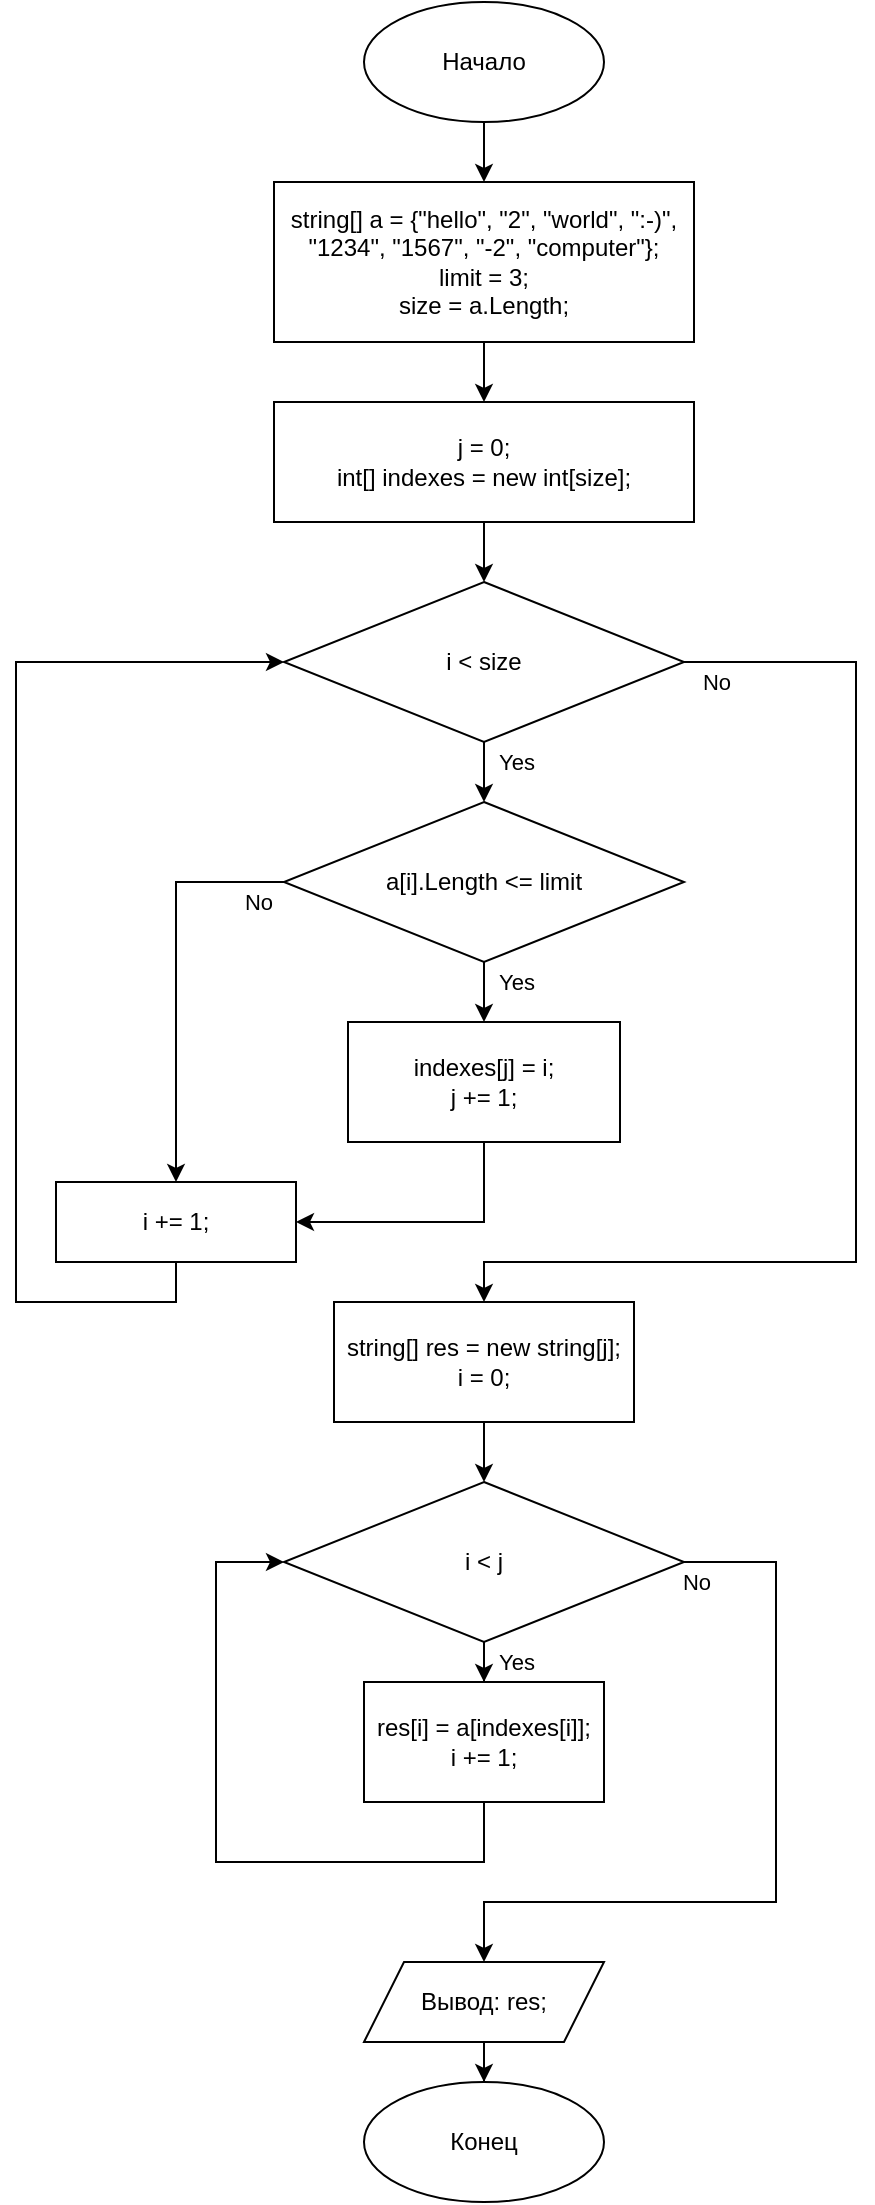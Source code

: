 <mxfile version="20.4.0" type="device"><diagram id="0kKz-xODpbuEmqo7hqX_" name="Page-1"><mxGraphModel dx="1137" dy="792" grid="1" gridSize="10" guides="1" tooltips="1" connect="1" arrows="1" fold="1" page="1" pageScale="1" pageWidth="827" pageHeight="1169" math="0" shadow="0"><root><mxCell id="0"/><mxCell id="1" parent="0"/><mxCell id="UsfTrf9pDwwnK-8_b3LX-17" style="edgeStyle=orthogonalEdgeStyle;rounded=0;orthogonalLoop=1;jettySize=auto;html=1;entryX=0.5;entryY=0;entryDx=0;entryDy=0;" edge="1" parent="1" source="UsfTrf9pDwwnK-8_b3LX-1" target="UsfTrf9pDwwnK-8_b3LX-2"><mxGeometry relative="1" as="geometry"/></mxCell><mxCell id="UsfTrf9pDwwnK-8_b3LX-1" value="Начало" style="ellipse;whiteSpace=wrap;html=1;" vertex="1" parent="1"><mxGeometry x="354" y="10" width="120" height="60" as="geometry"/></mxCell><mxCell id="UsfTrf9pDwwnK-8_b3LX-18" style="edgeStyle=orthogonalEdgeStyle;rounded=0;orthogonalLoop=1;jettySize=auto;html=1;entryX=0.5;entryY=0;entryDx=0;entryDy=0;" edge="1" parent="1" source="UsfTrf9pDwwnK-8_b3LX-2" target="UsfTrf9pDwwnK-8_b3LX-3"><mxGeometry relative="1" as="geometry"/></mxCell><mxCell id="UsfTrf9pDwwnK-8_b3LX-2" value="string[] a = {&quot;hello&quot;, &quot;2&quot;, &quot;world&quot;, &quot;:-)&quot;, &quot;1234&quot;, &quot;1567&quot;, &quot;-2&quot;, &quot;computer&quot;};&lt;br&gt;limit = 3;&lt;br&gt;size = a.Length;" style="rounded=0;whiteSpace=wrap;html=1;" vertex="1" parent="1"><mxGeometry x="309" y="100" width="210" height="80" as="geometry"/></mxCell><mxCell id="UsfTrf9pDwwnK-8_b3LX-19" style="edgeStyle=orthogonalEdgeStyle;rounded=0;orthogonalLoop=1;jettySize=auto;html=1;entryX=0.5;entryY=0;entryDx=0;entryDy=0;" edge="1" parent="1" source="UsfTrf9pDwwnK-8_b3LX-3" target="UsfTrf9pDwwnK-8_b3LX-4"><mxGeometry relative="1" as="geometry"/></mxCell><mxCell id="UsfTrf9pDwwnK-8_b3LX-3" value="j = 0;&lt;br&gt;int[] indexes = new int[size];" style="rounded=0;whiteSpace=wrap;html=1;" vertex="1" parent="1"><mxGeometry x="309" y="210" width="210" height="60" as="geometry"/></mxCell><mxCell id="UsfTrf9pDwwnK-8_b3LX-20" value="Yes" style="edgeStyle=orthogonalEdgeStyle;rounded=0;orthogonalLoop=1;jettySize=auto;html=1;entryX=0.5;entryY=0;entryDx=0;entryDy=0;" edge="1" parent="1" source="UsfTrf9pDwwnK-8_b3LX-4" target="UsfTrf9pDwwnK-8_b3LX-5"><mxGeometry x="0.2" y="16" relative="1" as="geometry"><mxPoint as="offset"/></mxGeometry></mxCell><mxCell id="UsfTrf9pDwwnK-8_b3LX-26" style="edgeStyle=orthogonalEdgeStyle;rounded=0;orthogonalLoop=1;jettySize=auto;html=1;entryX=0.5;entryY=0;entryDx=0;entryDy=0;" edge="1" parent="1" source="UsfTrf9pDwwnK-8_b3LX-4" target="UsfTrf9pDwwnK-8_b3LX-11"><mxGeometry relative="1" as="geometry"><Array as="points"><mxPoint x="600" y="340"/><mxPoint x="600" y="640"/><mxPoint x="414" y="640"/></Array></mxGeometry></mxCell><mxCell id="UsfTrf9pDwwnK-8_b3LX-40" value="No" style="edgeLabel;html=1;align=center;verticalAlign=middle;resizable=0;points=[];" vertex="1" connectable="0" parent="UsfTrf9pDwwnK-8_b3LX-26"><mxGeometry x="-0.878" y="-1" relative="1" as="geometry"><mxPoint x="-20" y="9" as="offset"/></mxGeometry></mxCell><mxCell id="UsfTrf9pDwwnK-8_b3LX-4" value="i &amp;lt; size" style="rhombus;whiteSpace=wrap;html=1;" vertex="1" parent="1"><mxGeometry x="314" y="300" width="200" height="80" as="geometry"/></mxCell><mxCell id="UsfTrf9pDwwnK-8_b3LX-21" value="Yes" style="edgeStyle=orthogonalEdgeStyle;rounded=0;orthogonalLoop=1;jettySize=auto;html=1;entryX=0.5;entryY=0;entryDx=0;entryDy=0;" edge="1" parent="1" source="UsfTrf9pDwwnK-8_b3LX-5" target="UsfTrf9pDwwnK-8_b3LX-7"><mxGeometry x="0.2" y="16" relative="1" as="geometry"><mxPoint as="offset"/></mxGeometry></mxCell><mxCell id="UsfTrf9pDwwnK-8_b3LX-24" style="edgeStyle=orthogonalEdgeStyle;rounded=0;orthogonalLoop=1;jettySize=auto;html=1;entryX=0.5;entryY=0;entryDx=0;entryDy=0;" edge="1" parent="1" source="UsfTrf9pDwwnK-8_b3LX-5" target="UsfTrf9pDwwnK-8_b3LX-9"><mxGeometry relative="1" as="geometry"><Array as="points"><mxPoint x="260" y="450"/></Array></mxGeometry></mxCell><mxCell id="UsfTrf9pDwwnK-8_b3LX-41" value="No" style="edgeLabel;html=1;align=center;verticalAlign=middle;resizable=0;points=[];" vertex="1" connectable="0" parent="UsfTrf9pDwwnK-8_b3LX-24"><mxGeometry x="-0.68" y="-2" relative="1" as="geometry"><mxPoint x="19" y="12" as="offset"/></mxGeometry></mxCell><mxCell id="UsfTrf9pDwwnK-8_b3LX-5" value="a[i].Length &amp;lt;= limit" style="rhombus;whiteSpace=wrap;html=1;" vertex="1" parent="1"><mxGeometry x="314" y="410" width="200" height="80" as="geometry"/></mxCell><mxCell id="UsfTrf9pDwwnK-8_b3LX-38" style="edgeStyle=orthogonalEdgeStyle;rounded=0;orthogonalLoop=1;jettySize=auto;html=1;entryX=1;entryY=0.5;entryDx=0;entryDy=0;" edge="1" parent="1" source="UsfTrf9pDwwnK-8_b3LX-7" target="UsfTrf9pDwwnK-8_b3LX-9"><mxGeometry relative="1" as="geometry"><Array as="points"><mxPoint x="414" y="620"/></Array></mxGeometry></mxCell><mxCell id="UsfTrf9pDwwnK-8_b3LX-7" value="indexes[j] = i;&lt;br&gt;j += 1;" style="rounded=0;whiteSpace=wrap;html=1;" vertex="1" parent="1"><mxGeometry x="346" y="520" width="136" height="60" as="geometry"/></mxCell><mxCell id="UsfTrf9pDwwnK-8_b3LX-25" style="edgeStyle=orthogonalEdgeStyle;rounded=0;orthogonalLoop=1;jettySize=auto;html=1;entryX=0;entryY=0.5;entryDx=0;entryDy=0;" edge="1" parent="1" source="UsfTrf9pDwwnK-8_b3LX-9" target="UsfTrf9pDwwnK-8_b3LX-4"><mxGeometry relative="1" as="geometry"><Array as="points"><mxPoint x="260" y="660"/><mxPoint x="180" y="660"/><mxPoint x="180" y="340"/></Array></mxGeometry></mxCell><mxCell id="UsfTrf9pDwwnK-8_b3LX-9" value="i += 1;" style="rounded=0;whiteSpace=wrap;html=1;" vertex="1" parent="1"><mxGeometry x="200" y="600" width="120" height="40" as="geometry"/></mxCell><mxCell id="UsfTrf9pDwwnK-8_b3LX-27" style="edgeStyle=orthogonalEdgeStyle;rounded=0;orthogonalLoop=1;jettySize=auto;html=1;entryX=0.5;entryY=0;entryDx=0;entryDy=0;" edge="1" parent="1" source="UsfTrf9pDwwnK-8_b3LX-11" target="UsfTrf9pDwwnK-8_b3LX-13"><mxGeometry relative="1" as="geometry"/></mxCell><mxCell id="UsfTrf9pDwwnK-8_b3LX-11" value="string[] res = new string[j];&lt;br&gt;i = 0;" style="rounded=0;whiteSpace=wrap;html=1;" vertex="1" parent="1"><mxGeometry x="339" y="660" width="150" height="60" as="geometry"/></mxCell><mxCell id="UsfTrf9pDwwnK-8_b3LX-30" value="Yes" style="edgeStyle=orthogonalEdgeStyle;rounded=0;orthogonalLoop=1;jettySize=auto;html=1;entryX=0.5;entryY=0;entryDx=0;entryDy=0;" edge="1" parent="1" source="UsfTrf9pDwwnK-8_b3LX-13" target="UsfTrf9pDwwnK-8_b3LX-14"><mxGeometry x="0.667" y="16" relative="1" as="geometry"><mxPoint as="offset"/></mxGeometry></mxCell><mxCell id="UsfTrf9pDwwnK-8_b3LX-36" value="No" style="edgeStyle=orthogonalEdgeStyle;rounded=0;orthogonalLoop=1;jettySize=auto;html=1;entryX=0.5;entryY=0;entryDx=0;entryDy=0;" edge="1" parent="1" source="UsfTrf9pDwwnK-8_b3LX-13" target="UsfTrf9pDwwnK-8_b3LX-16"><mxGeometry x="-0.969" y="-10" relative="1" as="geometry"><mxPoint x="414" y="1020" as="targetPoint"/><Array as="points"><mxPoint x="560" y="790"/><mxPoint x="560" y="960"/><mxPoint x="414" y="960"/></Array><mxPoint as="offset"/></mxGeometry></mxCell><mxCell id="UsfTrf9pDwwnK-8_b3LX-13" value="i &amp;lt; j" style="rhombus;whiteSpace=wrap;html=1;" vertex="1" parent="1"><mxGeometry x="314" y="750" width="200" height="80" as="geometry"/></mxCell><mxCell id="UsfTrf9pDwwnK-8_b3LX-39" style="edgeStyle=orthogonalEdgeStyle;rounded=0;orthogonalLoop=1;jettySize=auto;html=1;entryX=0;entryY=0.5;entryDx=0;entryDy=0;" edge="1" parent="1" source="UsfTrf9pDwwnK-8_b3LX-14" target="UsfTrf9pDwwnK-8_b3LX-13"><mxGeometry relative="1" as="geometry"><Array as="points"><mxPoint x="414" y="940"/><mxPoint x="280" y="940"/><mxPoint x="280" y="790"/></Array></mxGeometry></mxCell><mxCell id="UsfTrf9pDwwnK-8_b3LX-14" value="res[i] = a[indexes[i]];&lt;br&gt;i += 1;" style="rounded=0;whiteSpace=wrap;html=1;" vertex="1" parent="1"><mxGeometry x="354" y="850" width="120" height="60" as="geometry"/></mxCell><mxCell id="UsfTrf9pDwwnK-8_b3LX-34" style="edgeStyle=orthogonalEdgeStyle;rounded=0;orthogonalLoop=1;jettySize=auto;html=1;entryX=0.5;entryY=0;entryDx=0;entryDy=0;" edge="1" parent="1" source="UsfTrf9pDwwnK-8_b3LX-16" target="UsfTrf9pDwwnK-8_b3LX-33"><mxGeometry relative="1" as="geometry"/></mxCell><mxCell id="UsfTrf9pDwwnK-8_b3LX-16" value="Вывод: res;" style="shape=parallelogram;perimeter=parallelogramPerimeter;whiteSpace=wrap;html=1;fixedSize=1;" vertex="1" parent="1"><mxGeometry x="354" y="990" width="120" height="40" as="geometry"/></mxCell><mxCell id="UsfTrf9pDwwnK-8_b3LX-33" value="Конец" style="ellipse;whiteSpace=wrap;html=1;" vertex="1" parent="1"><mxGeometry x="354" y="1050" width="120" height="60" as="geometry"/></mxCell></root></mxGraphModel></diagram></mxfile>